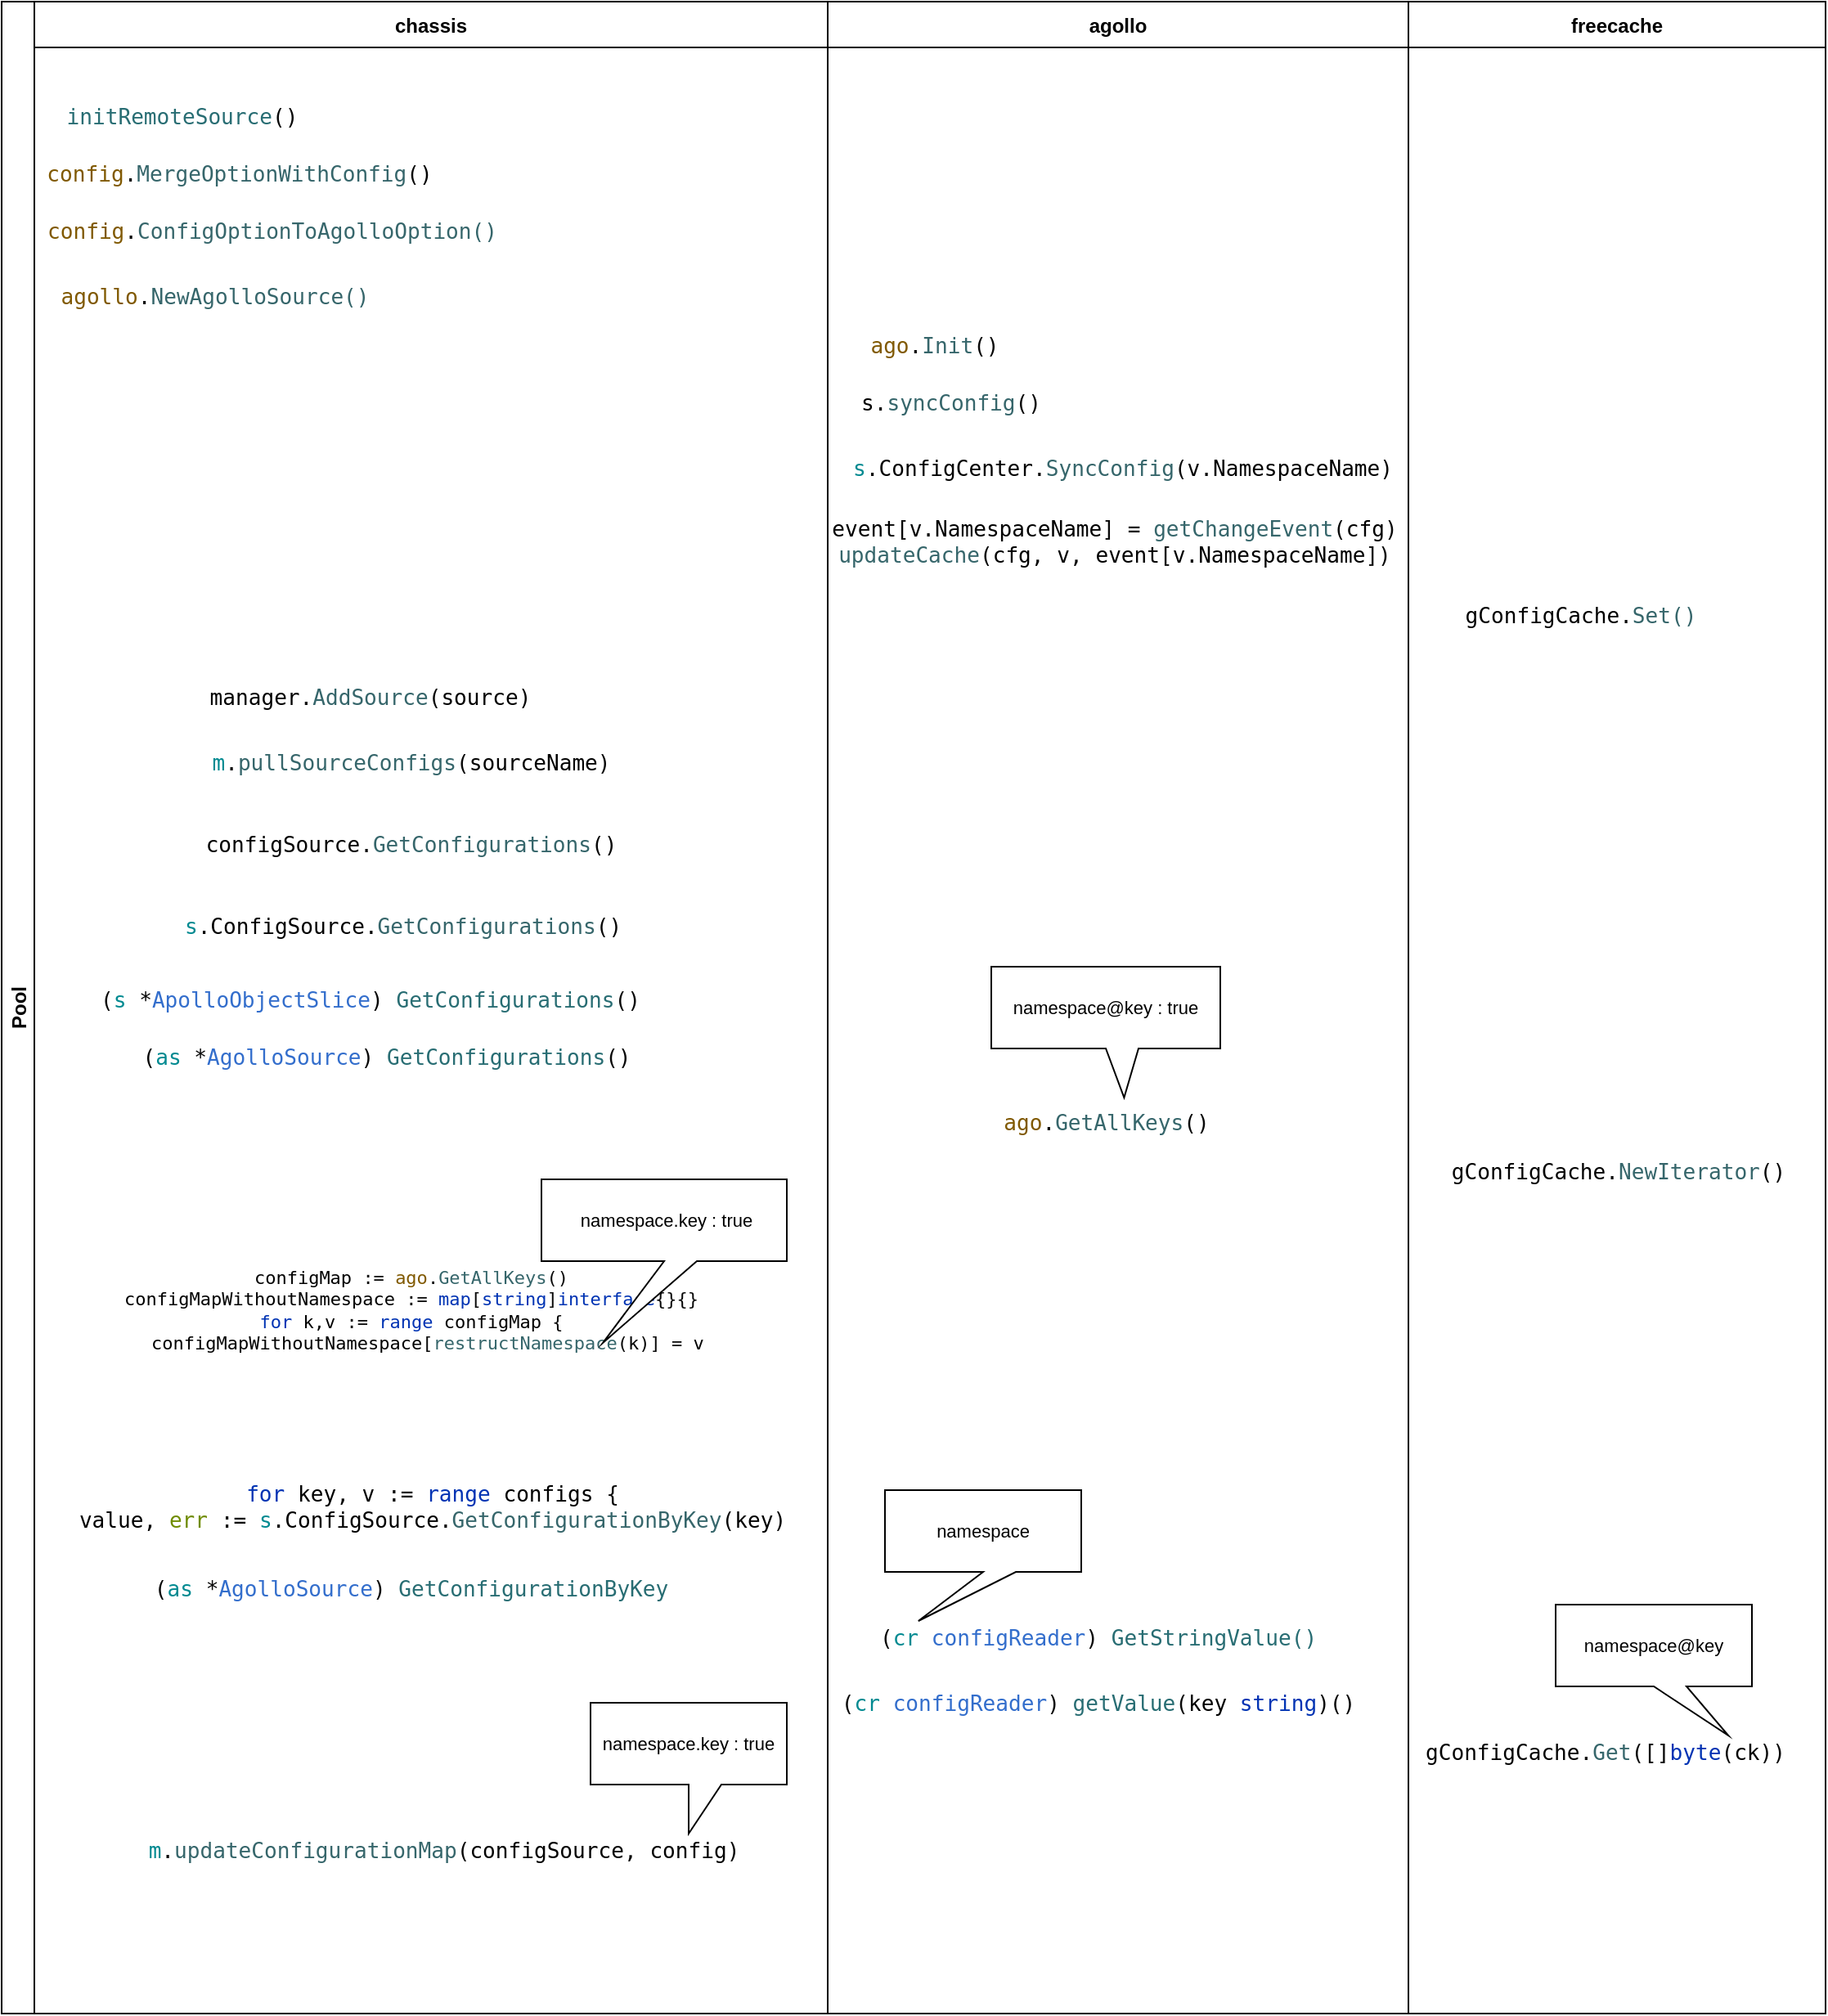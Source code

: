 <mxfile version="16.6.1" type="github">
  <diagram id="t7bcUUomW2BOegz2Xk4h" name="Page-1">
    <mxGraphModel dx="1442" dy="927" grid="1" gridSize="10" guides="1" tooltips="1" connect="1" arrows="1" fold="1" page="1" pageScale="1" pageWidth="1200" pageHeight="1920" math="0" shadow="0">
      <root>
        <mxCell id="0" />
        <mxCell id="1" parent="0" />
        <mxCell id="iEwir_xT7ADvL_u3qVxk-1" value="Pool" style="swimlane;childLayout=stackLayout;resizeParent=1;resizeParentMax=0;startSize=20;horizontal=0;horizontalStack=1;" vertex="1" parent="1">
          <mxGeometry x="40" y="90" width="1115" height="1230" as="geometry" />
        </mxCell>
        <mxCell id="iEwir_xT7ADvL_u3qVxk-2" value="chassis" style="swimlane;startSize=28;" vertex="1" parent="iEwir_xT7ADvL_u3qVxk-1">
          <mxGeometry x="20" width="485" height="1230" as="geometry" />
        </mxCell>
        <mxCell id="iEwir_xT7ADvL_u3qVxk-6" value="&lt;pre style=&quot;background-color: #ffffff ; color: #080808 ; font-family: &amp;#34;jetbrains mono&amp;#34; , monospace ; font-size: 9.8pt&quot;&gt;&lt;span style=&quot;color: #286d73&quot;&gt;initRemoteSource&lt;/span&gt;()&lt;/pre&gt;" style="text;html=1;align=center;verticalAlign=middle;resizable=0;points=[];autosize=1;strokeColor=none;fillColor=none;" vertex="1" parent="iEwir_xT7ADvL_u3qVxk-2">
          <mxGeometry x="10" y="45" width="160" height="50" as="geometry" />
        </mxCell>
        <mxCell id="iEwir_xT7ADvL_u3qVxk-7" value="&lt;pre style=&quot;background-color: rgb(255 , 255 , 255) ; font-family: &amp;#34;jetbrains mono&amp;#34; , monospace ; font-size: 9.8pt&quot;&gt;&lt;span style=&quot;color: rgb(8 , 8 , 8)&quot;&gt;&lt;span style=&quot;color: #805900&quot;&gt;config&lt;/span&gt;.&lt;span style=&quot;color: #36666b&quot;&gt;MergeOptionWithConfig&lt;/span&gt;(&lt;/span&gt;)&lt;/pre&gt;" style="text;html=1;align=center;verticalAlign=middle;resizable=0;points=[];autosize=1;strokeColor=none;fillColor=none;" vertex="1" parent="iEwir_xT7ADvL_u3qVxk-2">
          <mxGeometry y="80" width="250" height="50" as="geometry" />
        </mxCell>
        <mxCell id="iEwir_xT7ADvL_u3qVxk-8" value="&lt;pre style=&quot;background-color: #ffffff ; color: #080808 ; font-family: &amp;#34;jetbrains mono&amp;#34; , monospace ; font-size: 9.8pt&quot;&gt;&lt;span style=&quot;color: #805900&quot;&gt;config&lt;/span&gt;.&lt;span style=&quot;color: #36666b&quot;&gt;ConfigOptionToAgolloOption()&lt;/span&gt;&lt;/pre&gt;" style="text;html=1;align=center;verticalAlign=middle;resizable=0;points=[];autosize=1;strokeColor=none;fillColor=none;" vertex="1" parent="iEwir_xT7ADvL_u3qVxk-2">
          <mxGeometry y="115" width="290" height="50" as="geometry" />
        </mxCell>
        <mxCell id="iEwir_xT7ADvL_u3qVxk-9" value="&lt;pre style=&quot;background-color: #ffffff ; color: #080808 ; font-family: &amp;#34;jetbrains mono&amp;#34; , monospace ; font-size: 9.8pt&quot;&gt;&lt;span style=&quot;color: #805900&quot;&gt;agollo&lt;/span&gt;.&lt;span style=&quot;color: #36666b&quot;&gt;NewAgolloSource()&lt;/span&gt;&lt;/pre&gt;" style="text;html=1;align=center;verticalAlign=middle;resizable=0;points=[];autosize=1;strokeColor=none;fillColor=none;" vertex="1" parent="iEwir_xT7ADvL_u3qVxk-2">
          <mxGeometry x="10" y="155" width="200" height="50" as="geometry" />
        </mxCell>
        <mxCell id="iEwir_xT7ADvL_u3qVxk-15" value="&lt;pre style=&quot;background-color: #ffffff ; color: #080808 ; font-family: &amp;#34;jetbrains mono&amp;#34; , monospace ; font-size: 9.8pt&quot;&gt;&lt;span style=&quot;color: #000000&quot;&gt;manager&lt;/span&gt;.&lt;span style=&quot;color: #36666b&quot;&gt;AddSource&lt;/span&gt;(&lt;span style=&quot;color: #000000&quot;&gt;source&lt;/span&gt;)&lt;/pre&gt;" style="text;html=1;align=center;verticalAlign=middle;resizable=0;points=[];autosize=1;strokeColor=none;fillColor=none;" vertex="1" parent="iEwir_xT7ADvL_u3qVxk-2">
          <mxGeometry x="100" y="400" width="210" height="50" as="geometry" />
        </mxCell>
        <mxCell id="iEwir_xT7ADvL_u3qVxk-16" value="&lt;pre style=&quot;background-color: #ffffff ; color: #080808 ; font-family: &amp;#34;jetbrains mono&amp;#34; , monospace ; font-size: 9.8pt&quot;&gt;&lt;span style=&quot;color: #008a91&quot;&gt;m&lt;/span&gt;.&lt;span style=&quot;color: #36666b&quot;&gt;pullSourceConfigs&lt;/span&gt;(&lt;span style=&quot;color: #000000&quot;&gt;sourceName&lt;/span&gt;)&lt;/pre&gt;" style="text;html=1;align=center;verticalAlign=middle;resizable=0;points=[];autosize=1;strokeColor=none;fillColor=none;" vertex="1" parent="iEwir_xT7ADvL_u3qVxk-2">
          <mxGeometry x="100" y="440" width="260" height="50" as="geometry" />
        </mxCell>
        <mxCell id="iEwir_xT7ADvL_u3qVxk-17" value="&lt;pre style=&quot;background-color: #ffffff ; color: #080808 ; font-family: &amp;#34;jetbrains mono&amp;#34; , monospace ; font-size: 9.8pt&quot;&gt;&lt;span style=&quot;color: #000000&quot;&gt;configSource&lt;/span&gt;.&lt;span style=&quot;color: #36666b&quot;&gt;GetConfigurations&lt;/span&gt;()&lt;/pre&gt;" style="text;html=1;align=center;verticalAlign=middle;resizable=0;points=[];autosize=1;strokeColor=none;fillColor=none;" vertex="1" parent="iEwir_xT7ADvL_u3qVxk-2">
          <mxGeometry x="95" y="490" width="270" height="50" as="geometry" />
        </mxCell>
        <mxCell id="iEwir_xT7ADvL_u3qVxk-18" value="&lt;pre style=&quot;background-color: #ffffff ; color: #080808 ; font-family: &amp;#34;jetbrains mono&amp;#34; , monospace ; font-size: 9.8pt&quot;&gt;&lt;span style=&quot;color: #008a91&quot;&gt;s&lt;/span&gt;.&lt;span style=&quot;color: #000000&quot;&gt;ConfigSource&lt;/span&gt;.&lt;span style=&quot;color: #36666b&quot;&gt;GetConfigurations&lt;/span&gt;()&lt;/pre&gt;" style="text;html=1;align=center;verticalAlign=middle;resizable=0;points=[];autosize=1;strokeColor=none;fillColor=none;" vertex="1" parent="iEwir_xT7ADvL_u3qVxk-2">
          <mxGeometry x="85" y="540" width="280" height="50" as="geometry" />
        </mxCell>
        <mxCell id="iEwir_xT7ADvL_u3qVxk-19" value="&lt;pre style=&quot;background-color: #ffffff ; color: #080808 ; font-family: &amp;#34;jetbrains mono&amp;#34; , monospace ; font-size: 9.8pt&quot;&gt;(&lt;span style=&quot;color: #008a91&quot;&gt;s &lt;/span&gt;*&lt;span style=&quot;color: #336ecc&quot;&gt;ApolloObjectSlice&lt;/span&gt;) &lt;span style=&quot;color: #286d73&quot;&gt;GetConfigurations&lt;/span&gt;()&lt;/pre&gt;" style="text;html=1;align=center;verticalAlign=middle;resizable=0;points=[];autosize=1;strokeColor=none;fillColor=none;" vertex="1" parent="iEwir_xT7ADvL_u3qVxk-2">
          <mxGeometry x="30" y="585" width="350" height="50" as="geometry" />
        </mxCell>
        <mxCell id="iEwir_xT7ADvL_u3qVxk-20" value="&lt;pre style=&quot;background-color: #ffffff ; color: #080808 ; font-family: &amp;#34;jetbrains mono&amp;#34; , monospace ; font-size: 9.8pt&quot;&gt;(&lt;span style=&quot;color: #008a91&quot;&gt;as &lt;/span&gt;*&lt;span style=&quot;color: #336ecc&quot;&gt;AgolloSource&lt;/span&gt;) &lt;span style=&quot;color: #286d73&quot;&gt;GetConfigurations&lt;/span&gt;()&lt;/pre&gt;" style="text;html=1;align=center;verticalAlign=middle;resizable=0;points=[];autosize=1;strokeColor=none;fillColor=none;" vertex="1" parent="iEwir_xT7ADvL_u3qVxk-2">
          <mxGeometry x="60" y="620" width="310" height="50" as="geometry" />
        </mxCell>
        <mxCell id="iEwir_xT7ADvL_u3qVxk-24" value="&lt;pre style=&quot;background-color: rgb(255 , 255 , 255) ; color: rgb(8 , 8 , 8) ; font-family: &amp;#34;jetbrains mono&amp;#34; , monospace ; font-size: 11px&quot;&gt;&lt;span style=&quot;color: rgb(0 , 0 , 0) ; font-size: 11px&quot;&gt;configMap &lt;/span&gt;:= &lt;span style=&quot;color: rgb(128 , 89 , 0) ; font-size: 11px&quot;&gt;ago&lt;/span&gt;.&lt;span style=&quot;color: rgb(54 , 102 , 107) ; font-size: 11px&quot;&gt;GetAllKeys&lt;/span&gt;()&lt;br style=&quot;font-size: 11px&quot;&gt;&lt;span style=&quot;color: rgb(0 , 0 , 0) ; font-size: 11px&quot;&gt;configMapWithoutNamespace &lt;/span&gt;:= &lt;span style=&quot;color: rgb(0 , 51 , 179) ; font-size: 11px&quot;&gt;map&lt;/span&gt;[&lt;span style=&quot;color: rgb(0 , 51 , 179) ; font-size: 11px&quot;&gt;string&lt;/span&gt;]&lt;span style=&quot;color: rgb(0 , 51 , 179) ; font-size: 11px&quot;&gt;interface&lt;/span&gt;{}{}&lt;br style=&quot;font-size: 11px&quot;&gt;&lt;span style=&quot;color: rgb(0 , 51 , 179) ; font-size: 11px&quot;&gt;for &lt;/span&gt;&lt;span style=&quot;color: rgb(0 , 0 , 0) ; font-size: 11px&quot;&gt;k&lt;/span&gt;,&lt;span style=&quot;color: rgb(0 , 0 , 0) ; font-size: 11px&quot;&gt;v &lt;/span&gt;:= &lt;span style=&quot;color: rgb(0 , 51 , 179) ; font-size: 11px&quot;&gt;range &lt;/span&gt;&lt;span style=&quot;color: rgb(0 , 0 , 0) ; font-size: 11px&quot;&gt;configMap &lt;/span&gt;{&lt;br style=&quot;font-size: 11px&quot;&gt;   &lt;span style=&quot;color: rgb(0 , 0 , 0) ; font-size: 11px&quot;&gt;configMapWithoutNamespace&lt;/span&gt;[&lt;span style=&quot;color: rgb(54 , 102 , 107) ; font-size: 11px&quot;&gt;restructNamespace&lt;/span&gt;(&lt;span style=&quot;color: rgb(0 , 0 , 0) ; font-size: 11px&quot;&gt;k&lt;/span&gt;)] = &lt;span style=&quot;color: rgb(0 , 0 , 0) ; font-size: 11px&quot;&gt;v&lt;/span&gt;&lt;br&gt;&lt;/pre&gt;" style="text;html=1;align=center;verticalAlign=middle;resizable=0;points=[];autosize=1;strokeColor=none;fillColor=none;" vertex="1" parent="iEwir_xT7ADvL_u3qVxk-2">
          <mxGeometry x="30" y="760" width="400" height="80" as="geometry" />
        </mxCell>
        <mxCell id="iEwir_xT7ADvL_u3qVxk-27" value="&amp;nbsp;namespace.key : true" style="shape=callout;whiteSpace=wrap;html=1;perimeter=calloutPerimeter;fontSize=11;position2=0.25;base=20;size=50;position=0.5;" vertex="1" parent="iEwir_xT7ADvL_u3qVxk-2">
          <mxGeometry x="310" y="720" width="150" height="100" as="geometry" />
        </mxCell>
        <mxCell id="iEwir_xT7ADvL_u3qVxk-28" value="&lt;pre style=&quot;background-color: #ffffff ; color: #080808 ; font-family: &amp;#34;jetbrains mono&amp;#34; , monospace ; font-size: 9.8pt&quot;&gt;&lt;span style=&quot;color: #0033b3&quot;&gt;for &lt;/span&gt;&lt;span style=&quot;color: #000000&quot;&gt;key&lt;/span&gt;, &lt;span style=&quot;color: #000000&quot;&gt;v &lt;/span&gt;:= &lt;span style=&quot;color: #0033b3&quot;&gt;range &lt;/span&gt;&lt;span style=&quot;color: #000000&quot;&gt;configs &lt;/span&gt;{&lt;br&gt;&lt;span style=&quot;color: #000000&quot;&gt;value&lt;/span&gt;, &lt;span style=&quot;color: #708c00&quot;&gt;err &lt;/span&gt;:= &lt;span style=&quot;color: #008a91&quot;&gt;s&lt;/span&gt;.&lt;span style=&quot;color: #000000&quot;&gt;ConfigSource&lt;/span&gt;.&lt;span style=&quot;color: #36666b&quot;&gt;GetConfigurationByKey&lt;/span&gt;(&lt;span style=&quot;color: #000000&quot;&gt;key&lt;/span&gt;)&lt;/pre&gt;" style="text;html=1;align=center;verticalAlign=middle;resizable=0;points=[];autosize=1;strokeColor=none;fillColor=none;fontSize=11;" vertex="1" parent="iEwir_xT7ADvL_u3qVxk-2">
          <mxGeometry x="17.5" y="890" width="450" height="60" as="geometry" />
        </mxCell>
        <mxCell id="iEwir_xT7ADvL_u3qVxk-29" value="&lt;pre style=&quot;background-color: #ffffff ; color: #080808 ; font-family: &amp;#34;jetbrains mono&amp;#34; , monospace ; font-size: 9.8pt&quot;&gt;(&lt;span style=&quot;color: #008a91&quot;&gt;as &lt;/span&gt;*&lt;span style=&quot;color: #336ecc&quot;&gt;AgolloSource&lt;/span&gt;) &lt;span style=&quot;color: #286d73&quot;&gt;GetConfigurationByKey&lt;/span&gt;&lt;/pre&gt;" style="text;html=1;align=center;verticalAlign=middle;resizable=0;points=[];autosize=1;strokeColor=none;fillColor=none;fontSize=11;" vertex="1" parent="iEwir_xT7ADvL_u3qVxk-2">
          <mxGeometry x="65" y="950" width="330" height="40" as="geometry" />
        </mxCell>
        <mxCell id="iEwir_xT7ADvL_u3qVxk-35" value="&lt;pre style=&quot;background-color: #ffffff ; color: #080808 ; font-family: &amp;#34;jetbrains mono&amp;#34; , monospace ; font-size: 9.8pt&quot;&gt;&lt;span style=&quot;color: #008a91&quot;&gt;m&lt;/span&gt;.&lt;span style=&quot;color: #36666b&quot;&gt;updateConfigurationMap&lt;/span&gt;(&lt;span style=&quot;color: #000000&quot;&gt;configSource&lt;/span&gt;, &lt;span style=&quot;color: #000000&quot;&gt;config&lt;/span&gt;)&lt;/pre&gt;" style="text;html=1;align=center;verticalAlign=middle;resizable=0;points=[];autosize=1;strokeColor=none;fillColor=none;fontSize=11;" vertex="1" parent="iEwir_xT7ADvL_u3qVxk-2">
          <mxGeometry x="60" y="1110" width="380" height="40" as="geometry" />
        </mxCell>
        <mxCell id="iEwir_xT7ADvL_u3qVxk-36" value="namespace.key : true" style="shape=callout;whiteSpace=wrap;html=1;perimeter=calloutPerimeter;fontSize=11;" vertex="1" parent="iEwir_xT7ADvL_u3qVxk-2">
          <mxGeometry x="340" y="1040" width="120" height="80" as="geometry" />
        </mxCell>
        <mxCell id="iEwir_xT7ADvL_u3qVxk-3" value="agollo" style="swimlane;startSize=28;" vertex="1" parent="iEwir_xT7ADvL_u3qVxk-1">
          <mxGeometry x="505" width="355" height="1230" as="geometry" />
        </mxCell>
        <mxCell id="iEwir_xT7ADvL_u3qVxk-10" value="&lt;pre style=&quot;background-color: #ffffff ; color: #080808 ; font-family: &amp;#34;jetbrains mono&amp;#34; , monospace ; font-size: 9.8pt&quot;&gt;&lt;span style=&quot;color: #805900&quot;&gt;ago&lt;/span&gt;.&lt;span style=&quot;color: #36666b&quot;&gt;Init&lt;/span&gt;()&lt;/pre&gt;" style="text;html=1;align=center;verticalAlign=middle;resizable=0;points=[];autosize=1;strokeColor=none;fillColor=none;" vertex="1" parent="iEwir_xT7ADvL_u3qVxk-3">
          <mxGeometry x="20" y="185" width="90" height="50" as="geometry" />
        </mxCell>
        <mxCell id="iEwir_xT7ADvL_u3qVxk-11" value="&lt;pre style=&quot;background-color: #ffffff ; color: #080808 ; font-family: &amp;#34;jetbrains mono&amp;#34; , monospace ; font-size: 9.8pt&quot;&gt;&lt;span style=&quot;color: #000000&quot;&gt;s&lt;/span&gt;.&lt;span style=&quot;color: #36666b&quot;&gt;syncConfig&lt;/span&gt;()&lt;/pre&gt;" style="text;html=1;align=center;verticalAlign=middle;resizable=0;points=[];autosize=1;strokeColor=none;fillColor=none;" vertex="1" parent="iEwir_xT7ADvL_u3qVxk-3">
          <mxGeometry x="10" y="220" width="130" height="50" as="geometry" />
        </mxCell>
        <mxCell id="iEwir_xT7ADvL_u3qVxk-12" value="&lt;pre style=&quot;background-color: #ffffff ; color: #080808 ; font-family: &amp;#34;jetbrains mono&amp;#34; , monospace ; font-size: 9.8pt&quot;&gt;&lt;span style=&quot;color: #008a91&quot;&gt;s&lt;/span&gt;.&lt;span style=&quot;color: #000000&quot;&gt;ConfigCenter&lt;/span&gt;.&lt;span style=&quot;color: #36666b&quot;&gt;SyncConfig&lt;/span&gt;(&lt;span style=&quot;color: #000000&quot;&gt;v&lt;/span&gt;.&lt;span style=&quot;color: #000000&quot;&gt;NamespaceName)&lt;/span&gt;&lt;/pre&gt;" style="text;html=1;align=center;verticalAlign=middle;resizable=0;points=[];autosize=1;strokeColor=none;fillColor=none;" vertex="1" parent="iEwir_xT7ADvL_u3qVxk-3">
          <mxGeometry x="5" y="260" width="350" height="50" as="geometry" />
        </mxCell>
        <mxCell id="iEwir_xT7ADvL_u3qVxk-13" value="&lt;pre style=&quot;background-color: #ffffff ; color: #080808 ; font-family: &amp;#34;jetbrains mono&amp;#34; , monospace ; font-size: 9.8pt&quot;&gt;&lt;span style=&quot;color: #000000&quot;&gt;event&lt;/span&gt;[&lt;span style=&quot;color: #000000&quot;&gt;v&lt;/span&gt;.&lt;span style=&quot;color: #000000&quot;&gt;NamespaceName&lt;/span&gt;] = &lt;span style=&quot;color: #36666b&quot;&gt;getChangeEvent&lt;/span&gt;(&lt;span style=&quot;color: #000000&quot;&gt;cfg&lt;/span&gt;)&lt;br&gt;&lt;span style=&quot;color: #36666b&quot;&gt;updateCache&lt;/span&gt;(&lt;span style=&quot;color: #000000&quot;&gt;cfg&lt;/span&gt;, &lt;span style=&quot;color: #000000&quot;&gt;v&lt;/span&gt;, &lt;span style=&quot;color: #000000&quot;&gt;event&lt;/span&gt;[&lt;span style=&quot;color: #000000&quot;&gt;v&lt;/span&gt;.&lt;span style=&quot;color: #000000&quot;&gt;NamespaceName&lt;/span&gt;])&lt;/pre&gt;" style="text;html=1;align=center;verticalAlign=middle;resizable=0;points=[];autosize=1;strokeColor=none;fillColor=none;" vertex="1" parent="iEwir_xT7ADvL_u3qVxk-3">
          <mxGeometry x="-5" y="300" width="360" height="60" as="geometry" />
        </mxCell>
        <mxCell id="iEwir_xT7ADvL_u3qVxk-21" value="&lt;pre style=&quot;background-color: #ffffff ; color: #080808 ; font-family: &amp;#34;jetbrains mono&amp;#34; , monospace ; font-size: 9.8pt&quot;&gt;&lt;span style=&quot;color: #805900&quot;&gt;ago&lt;/span&gt;.&lt;span style=&quot;color: #36666b&quot;&gt;GetAllKeys&lt;/span&gt;()&lt;/pre&gt;" style="text;html=1;align=center;verticalAlign=middle;resizable=0;points=[];autosize=1;strokeColor=none;fillColor=none;" vertex="1" parent="iEwir_xT7ADvL_u3qVxk-3">
          <mxGeometry x="100" y="660" width="140" height="50" as="geometry" />
        </mxCell>
        <mxCell id="iEwir_xT7ADvL_u3qVxk-26" value="namespace@key : true" style="shape=callout;whiteSpace=wrap;html=1;perimeter=calloutPerimeter;fontSize=11;position2=0.58;" vertex="1" parent="iEwir_xT7ADvL_u3qVxk-3">
          <mxGeometry x="100" y="590" width="140" height="80" as="geometry" />
        </mxCell>
        <mxCell id="iEwir_xT7ADvL_u3qVxk-33" value="namespace" style="shape=callout;whiteSpace=wrap;html=1;perimeter=calloutPerimeter;fontSize=11;position2=0.17;" vertex="1" parent="iEwir_xT7ADvL_u3qVxk-3">
          <mxGeometry x="35" y="910" width="120" height="80" as="geometry" />
        </mxCell>
        <mxCell id="iEwir_xT7ADvL_u3qVxk-4" value="freecache" style="swimlane;startSize=28;" vertex="1" parent="iEwir_xT7ADvL_u3qVxk-1">
          <mxGeometry x="860" width="255" height="1230" as="geometry" />
        </mxCell>
        <mxCell id="iEwir_xT7ADvL_u3qVxk-14" value="&lt;pre style=&quot;background-color: #ffffff ; color: #080808 ; font-family: &amp;#34;jetbrains mono&amp;#34; , monospace ; font-size: 9.8pt&quot;&gt;&lt;span style=&quot;color: #000000&quot;&gt;gConfigCache&lt;/span&gt;.&lt;span style=&quot;color: #36666b&quot;&gt;Set()&lt;/span&gt;&lt;/pre&gt;" style="text;html=1;align=center;verticalAlign=middle;resizable=0;points=[];autosize=1;strokeColor=none;fillColor=none;" vertex="1" parent="iEwir_xT7ADvL_u3qVxk-4">
          <mxGeometry x="25" y="350" width="160" height="50" as="geometry" />
        </mxCell>
        <mxCell id="iEwir_xT7ADvL_u3qVxk-23" value="&lt;pre style=&quot;background-color: #ffffff ; color: #080808 ; font-family: &amp;#34;jetbrains mono&amp;#34; , monospace ; font-size: 9.8pt&quot;&gt;&lt;span style=&quot;color: #000000&quot;&gt;gConfigCache&lt;/span&gt;.&lt;span style=&quot;color: #36666b&quot;&gt;NewIterator&lt;/span&gt;()&lt;/pre&gt;" style="text;html=1;align=center;verticalAlign=middle;resizable=0;points=[];autosize=1;strokeColor=none;fillColor=none;" vertex="1" parent="iEwir_xT7ADvL_u3qVxk-4">
          <mxGeometry x="17.5" y="690" width="220" height="50" as="geometry" />
        </mxCell>
        <mxCell id="iEwir_xT7ADvL_u3qVxk-32" value="&lt;pre style=&quot;background-color: #ffffff ; color: #080808 ; font-family: &amp;#34;jetbrains mono&amp;#34; , monospace ; font-size: 9.8pt&quot;&gt;&lt;span style=&quot;color: #000000&quot;&gt;gConfigCache&lt;/span&gt;.&lt;span style=&quot;color: #36666b&quot;&gt;Get&lt;/span&gt;([]&lt;span style=&quot;color: #0033b3&quot;&gt;byte&lt;/span&gt;(&lt;span style=&quot;color: #000000&quot;&gt;ck&lt;/span&gt;))&lt;/pre&gt;" style="text;html=1;align=center;verticalAlign=middle;resizable=0;points=[];autosize=1;strokeColor=none;fillColor=none;fontSize=11;" vertex="1" parent="iEwir_xT7ADvL_u3qVxk-4">
          <mxGeometry y="1050" width="240" height="40" as="geometry" />
        </mxCell>
        <mxCell id="iEwir_xT7ADvL_u3qVxk-34" value="namespace@key" style="shape=callout;whiteSpace=wrap;html=1;perimeter=calloutPerimeter;fontSize=11;position2=0.88;" vertex="1" parent="iEwir_xT7ADvL_u3qVxk-4">
          <mxGeometry x="90" y="980" width="120" height="80" as="geometry" />
        </mxCell>
        <mxCell id="iEwir_xT7ADvL_u3qVxk-30" value="&lt;pre style=&quot;background-color: #ffffff ; color: #080808 ; font-family: &amp;#34;jetbrains mono&amp;#34; , monospace ; font-size: 9.8pt&quot;&gt;(&lt;span style=&quot;color: #008a91&quot;&gt;cr &lt;/span&gt;&lt;span style=&quot;color: #336ecc&quot;&gt;configReader&lt;/span&gt;) &lt;span style=&quot;color: #286d73&quot;&gt;GetStringValue()&lt;/span&gt;&lt;/pre&gt;" style="text;html=1;align=center;verticalAlign=middle;resizable=0;points=[];autosize=1;strokeColor=none;fillColor=none;fontSize=11;" vertex="1" parent="1">
          <mxGeometry x="570" y="1070" width="280" height="40" as="geometry" />
        </mxCell>
        <mxCell id="iEwir_xT7ADvL_u3qVxk-31" value="&lt;pre style=&quot;background-color: #ffffff ; color: #080808 ; font-family: &amp;#34;jetbrains mono&amp;#34; , monospace ; font-size: 9.8pt&quot;&gt;(&lt;span style=&quot;color: #008a91&quot;&gt;cr &lt;/span&gt;&lt;span style=&quot;color: #336ecc&quot;&gt;configReader&lt;/span&gt;) &lt;span style=&quot;color: #286d73&quot;&gt;getValue&lt;/span&gt;(&lt;span style=&quot;color: #000000&quot;&gt;key &lt;/span&gt;&lt;span style=&quot;color: #0033b3&quot;&gt;string&lt;/span&gt;)()&lt;/pre&gt;" style="text;html=1;align=center;verticalAlign=middle;resizable=0;points=[];autosize=1;strokeColor=none;fillColor=none;fontSize=11;" vertex="1" parent="1">
          <mxGeometry x="545" y="1110" width="330" height="40" as="geometry" />
        </mxCell>
      </root>
    </mxGraphModel>
  </diagram>
</mxfile>

